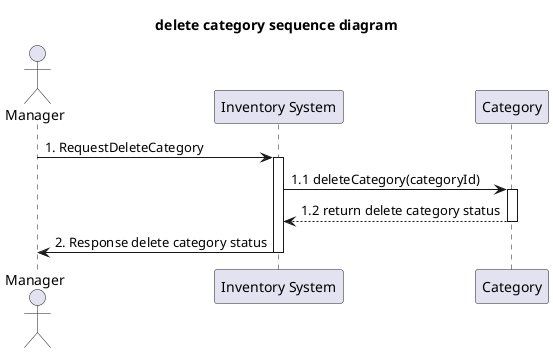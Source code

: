 @startuml
'example
title delete category sequence diagram

actor Manager as actorManager
participant "Inventory System" as InventorySystem
participant "Category" as classCategory

actorManager -> InventorySystem: 1. RequestDeleteCategory
activate InventorySystem

'-------------- START Delete category ---------------
InventorySystem -> classCategory: 1.1 deleteCategory(categoryId)
activate classCategory


classCategory --> InventorySystem: 1.2 return delete category status
deactivate classCategory

'-------------- END Delete category ---------------

InventorySystem -> actorManager: 2. Response delete category status
deactivate InventorySystem



@enduml